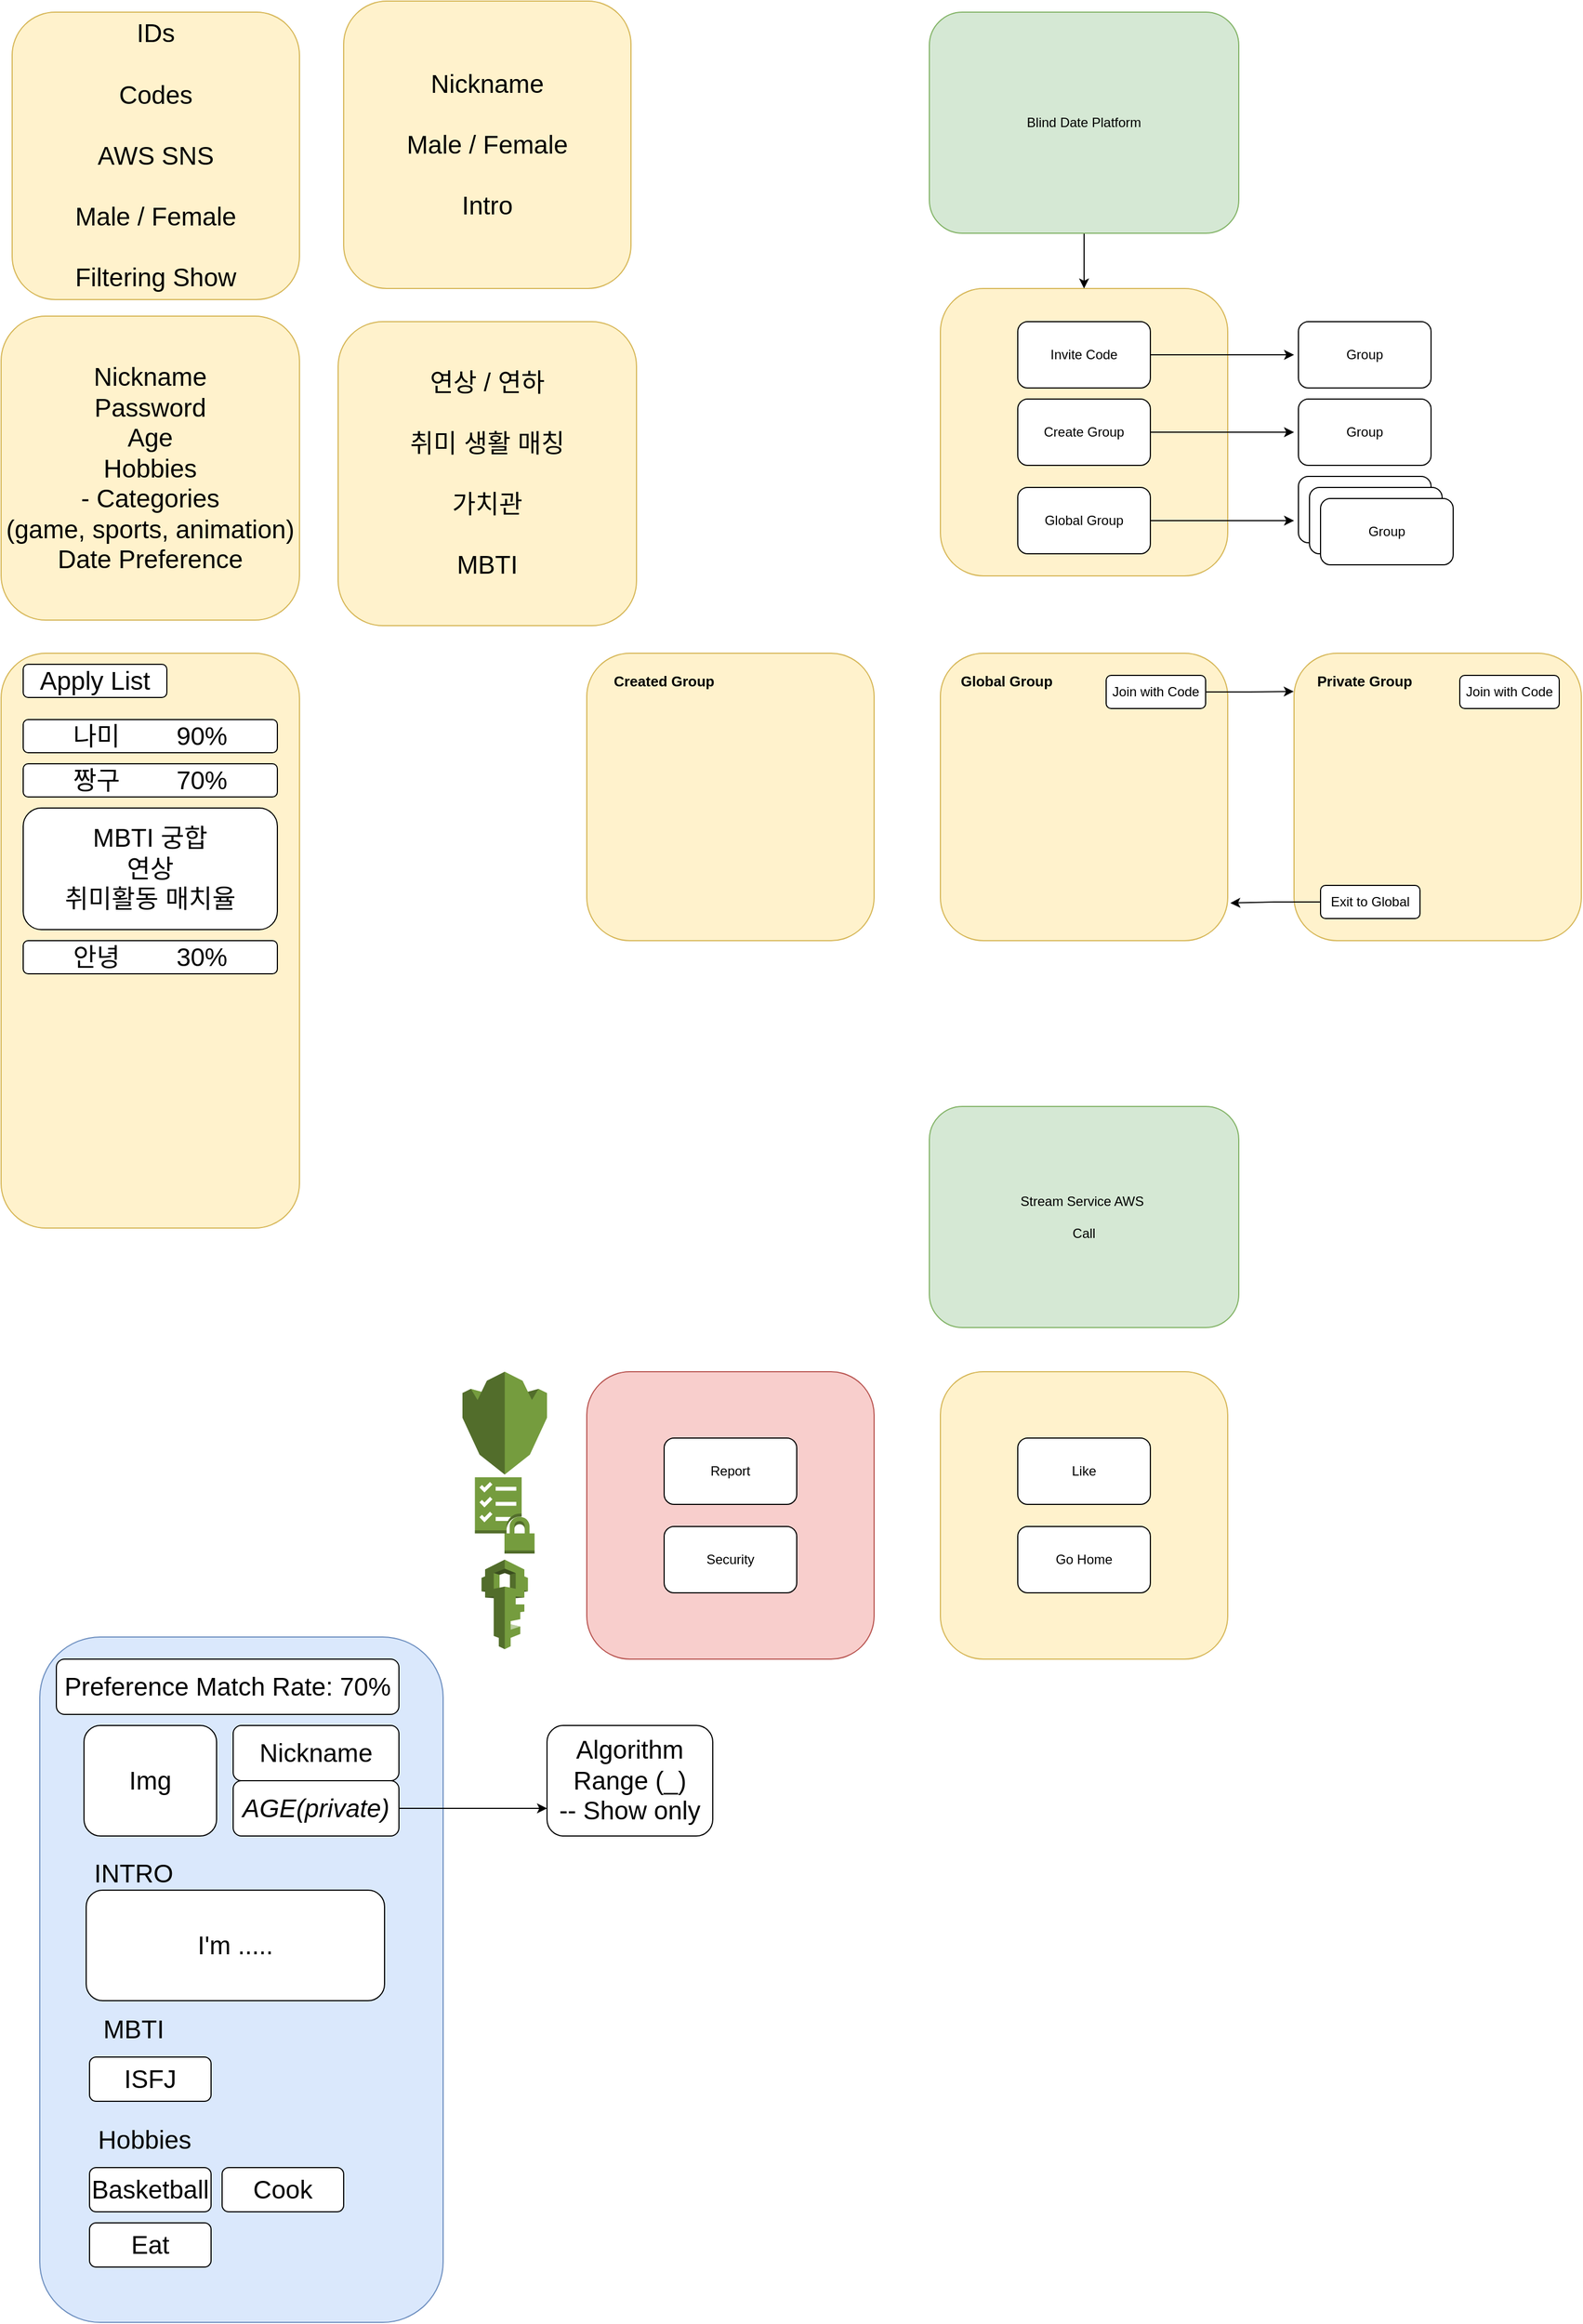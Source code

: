 <mxfile version="18.0.2" type="github">
  <diagram id="UWAthEfEnvusqKB0UQxu" name="Page-1">
    <mxGraphModel dx="2310" dy="781" grid="1" gridSize="10" guides="1" tooltips="1" connect="1" arrows="1" fold="1" page="1" pageScale="1" pageWidth="827" pageHeight="1169" math="0" shadow="0">
      <root>
        <mxCell id="0" />
        <mxCell id="1" parent="0" />
        <mxCell id="966YcsSU23yooCnuJUwa-8" value="" style="rounded=1;whiteSpace=wrap;html=1;fillColor=#fff2cc;strokeColor=#d6b656;" parent="1" vertex="1">
          <mxGeometry x="90" y="300" width="260" height="260" as="geometry" />
        </mxCell>
        <mxCell id="966YcsSU23yooCnuJUwa-1" value="Group" style="rounded=1;whiteSpace=wrap;html=1;" parent="1" vertex="1">
          <mxGeometry x="414" y="470" width="120" height="60" as="geometry" />
        </mxCell>
        <mxCell id="966YcsSU23yooCnuJUwa-9" style="edgeStyle=orthogonalEdgeStyle;rounded=0;orthogonalLoop=1;jettySize=auto;html=1;entryX=0.5;entryY=0;entryDx=0;entryDy=0;" parent="1" source="966YcsSU23yooCnuJUwa-3" target="966YcsSU23yooCnuJUwa-8" edge="1">
          <mxGeometry relative="1" as="geometry" />
        </mxCell>
        <mxCell id="966YcsSU23yooCnuJUwa-3" value="Blind Date Platform" style="rounded=1;whiteSpace=wrap;html=1;fillColor=#d5e8d4;strokeColor=#82b366;" parent="1" vertex="1">
          <mxGeometry x="80" y="50" width="280" height="200" as="geometry" />
        </mxCell>
        <mxCell id="966YcsSU23yooCnuJUwa-4" value="Group" style="rounded=1;whiteSpace=wrap;html=1;" parent="1" vertex="1">
          <mxGeometry x="424" y="480" width="120" height="60" as="geometry" />
        </mxCell>
        <mxCell id="966YcsSU23yooCnuJUwa-5" value="Group" style="rounded=1;whiteSpace=wrap;html=1;" parent="1" vertex="1">
          <mxGeometry x="434" y="490" width="120" height="60" as="geometry" />
        </mxCell>
        <mxCell id="966YcsSU23yooCnuJUwa-17" style="edgeStyle=orthogonalEdgeStyle;rounded=0;orthogonalLoop=1;jettySize=auto;html=1;" parent="1" source="966YcsSU23yooCnuJUwa-6" edge="1">
          <mxGeometry relative="1" as="geometry">
            <mxPoint x="410" y="360" as="targetPoint" />
          </mxGeometry>
        </mxCell>
        <mxCell id="966YcsSU23yooCnuJUwa-6" value="Invite Code" style="rounded=1;whiteSpace=wrap;html=1;" parent="1" vertex="1">
          <mxGeometry x="160" y="330" width="120" height="60" as="geometry" />
        </mxCell>
        <mxCell id="966YcsSU23yooCnuJUwa-13" style="edgeStyle=orthogonalEdgeStyle;rounded=0;orthogonalLoop=1;jettySize=auto;html=1;" parent="1" source="966YcsSU23yooCnuJUwa-7" edge="1">
          <mxGeometry relative="1" as="geometry">
            <mxPoint x="410" y="510" as="targetPoint" />
            <Array as="points" />
          </mxGeometry>
        </mxCell>
        <mxCell id="966YcsSU23yooCnuJUwa-7" value="Global Group" style="rounded=1;whiteSpace=wrap;html=1;" parent="1" vertex="1">
          <mxGeometry x="160" y="480" width="120" height="60" as="geometry" />
        </mxCell>
        <mxCell id="966YcsSU23yooCnuJUwa-11" value="Group" style="rounded=1;whiteSpace=wrap;html=1;" parent="1" vertex="1">
          <mxGeometry x="414" y="330" width="120" height="60" as="geometry" />
        </mxCell>
        <mxCell id="966YcsSU23yooCnuJUwa-16" style="edgeStyle=orthogonalEdgeStyle;rounded=0;orthogonalLoop=1;jettySize=auto;html=1;" parent="1" source="966YcsSU23yooCnuJUwa-14" edge="1">
          <mxGeometry relative="1" as="geometry">
            <mxPoint x="410" y="430" as="targetPoint" />
          </mxGeometry>
        </mxCell>
        <mxCell id="966YcsSU23yooCnuJUwa-14" value="Create Group" style="rounded=1;whiteSpace=wrap;html=1;" parent="1" vertex="1">
          <mxGeometry x="160" y="400" width="120" height="60" as="geometry" />
        </mxCell>
        <mxCell id="966YcsSU23yooCnuJUwa-15" value="Group" style="rounded=1;whiteSpace=wrap;html=1;" parent="1" vertex="1">
          <mxGeometry x="414" y="400" width="120" height="60" as="geometry" />
        </mxCell>
        <mxCell id="966YcsSU23yooCnuJUwa-18" value="" style="rounded=1;whiteSpace=wrap;html=1;fillColor=#fff2cc;strokeColor=#d6b656;" parent="1" vertex="1">
          <mxGeometry x="90" y="630" width="260" height="260" as="geometry" />
        </mxCell>
        <mxCell id="966YcsSU23yooCnuJUwa-19" value="Global Group" style="text;html=1;strokeColor=none;fillColor=none;align=center;verticalAlign=middle;whiteSpace=wrap;rounded=0;fontSize=13;fontStyle=1" parent="1" vertex="1">
          <mxGeometry x="100" y="640" width="100" height="30" as="geometry" />
        </mxCell>
        <mxCell id="966YcsSU23yooCnuJUwa-20" value="" style="rounded=1;whiteSpace=wrap;html=1;fillColor=#fff2cc;strokeColor=#d6b656;" parent="1" vertex="1">
          <mxGeometry x="410" y="630" width="260" height="260" as="geometry" />
        </mxCell>
        <mxCell id="966YcsSU23yooCnuJUwa-26" style="edgeStyle=orthogonalEdgeStyle;rounded=0;orthogonalLoop=1;jettySize=auto;html=1;entryX=-0.001;entryY=0.133;entryDx=0;entryDy=0;entryPerimeter=0;fontSize=13;" parent="1" source="966YcsSU23yooCnuJUwa-21" target="966YcsSU23yooCnuJUwa-20" edge="1">
          <mxGeometry relative="1" as="geometry" />
        </mxCell>
        <mxCell id="966YcsSU23yooCnuJUwa-21" value="Join with Code" style="rounded=1;whiteSpace=wrap;html=1;" parent="1" vertex="1">
          <mxGeometry x="240" y="650" width="90" height="30" as="geometry" />
        </mxCell>
        <mxCell id="966YcsSU23yooCnuJUwa-22" value="Private Group" style="text;html=1;strokeColor=none;fillColor=none;align=center;verticalAlign=middle;whiteSpace=wrap;rounded=0;fontSize=13;fontStyle=1" parent="1" vertex="1">
          <mxGeometry x="424" y="640" width="100" height="30" as="geometry" />
        </mxCell>
        <mxCell id="966YcsSU23yooCnuJUwa-23" value="Join with Code" style="rounded=1;whiteSpace=wrap;html=1;" parent="1" vertex="1">
          <mxGeometry x="560" y="650" width="90" height="30" as="geometry" />
        </mxCell>
        <mxCell id="966YcsSU23yooCnuJUwa-25" style="edgeStyle=orthogonalEdgeStyle;rounded=0;orthogonalLoop=1;jettySize=auto;html=1;entryX=1.009;entryY=0.869;entryDx=0;entryDy=0;entryPerimeter=0;fontSize=13;" parent="1" source="966YcsSU23yooCnuJUwa-24" target="966YcsSU23yooCnuJUwa-18" edge="1">
          <mxGeometry relative="1" as="geometry" />
        </mxCell>
        <mxCell id="966YcsSU23yooCnuJUwa-24" value="Exit to Global" style="rounded=1;whiteSpace=wrap;html=1;" parent="1" vertex="1">
          <mxGeometry x="434" y="840" width="90" height="30" as="geometry" />
        </mxCell>
        <mxCell id="966YcsSU23yooCnuJUwa-27" value="" style="rounded=1;whiteSpace=wrap;html=1;fillColor=#fff2cc;strokeColor=#d6b656;" parent="1" vertex="1">
          <mxGeometry x="-230" y="630" width="260" height="260" as="geometry" />
        </mxCell>
        <mxCell id="966YcsSU23yooCnuJUwa-28" value="Created Group" style="text;html=1;strokeColor=none;fillColor=none;align=center;verticalAlign=middle;whiteSpace=wrap;rounded=0;fontSize=13;fontStyle=1" parent="1" vertex="1">
          <mxGeometry x="-210" y="640" width="100" height="30" as="geometry" />
        </mxCell>
        <mxCell id="uqh4ohvTvn3v8WirCAKk-1" value="" style="rounded=1;whiteSpace=wrap;html=1;fillColor=#fff2cc;strokeColor=#d6b656;" vertex="1" parent="1">
          <mxGeometry x="90" y="1280" width="260" height="260" as="geometry" />
        </mxCell>
        <mxCell id="uqh4ohvTvn3v8WirCAKk-2" value="Stream Service AWS&amp;nbsp;&lt;br&gt;&lt;br&gt;Call" style="rounded=1;whiteSpace=wrap;html=1;fillColor=#d5e8d4;strokeColor=#82b366;" vertex="1" parent="1">
          <mxGeometry x="80" y="1040" width="280" height="200" as="geometry" />
        </mxCell>
        <mxCell id="uqh4ohvTvn3v8WirCAKk-3" value="Like" style="rounded=1;whiteSpace=wrap;html=1;" vertex="1" parent="1">
          <mxGeometry x="160" y="1340" width="120" height="60" as="geometry" />
        </mxCell>
        <mxCell id="uqh4ohvTvn3v8WirCAKk-4" value="Go Home" style="rounded=1;whiteSpace=wrap;html=1;" vertex="1" parent="1">
          <mxGeometry x="160" y="1420" width="120" height="60" as="geometry" />
        </mxCell>
        <mxCell id="uqh4ohvTvn3v8WirCAKk-5" value="" style="rounded=1;whiteSpace=wrap;html=1;fillColor=#f8cecc;strokeColor=#b85450;" vertex="1" parent="1">
          <mxGeometry x="-230" y="1280" width="260" height="260" as="geometry" />
        </mxCell>
        <mxCell id="uqh4ohvTvn3v8WirCAKk-6" value="Report" style="rounded=1;whiteSpace=wrap;html=1;" vertex="1" parent="1">
          <mxGeometry x="-160" y="1340" width="120" height="60" as="geometry" />
        </mxCell>
        <mxCell id="uqh4ohvTvn3v8WirCAKk-7" value="Security" style="rounded=1;whiteSpace=wrap;html=1;" vertex="1" parent="1">
          <mxGeometry x="-160" y="1420" width="120" height="60" as="geometry" />
        </mxCell>
        <mxCell id="uqh4ohvTvn3v8WirCAKk-8" value="" style="outlineConnect=0;dashed=0;verticalLabelPosition=bottom;verticalAlign=top;align=center;html=1;shape=mxgraph.aws3.checklist_security;fillColor=#759C3E;gradientColor=none;" vertex="1" parent="1">
          <mxGeometry x="-331.25" y="1375.5" width="54" height="69" as="geometry" />
        </mxCell>
        <mxCell id="uqh4ohvTvn3v8WirCAKk-9" value="" style="outlineConnect=0;dashed=0;verticalLabelPosition=bottom;verticalAlign=top;align=center;html=1;shape=mxgraph.aws3.iam;fillColor=#759C3E;gradientColor=none;" vertex="1" parent="1">
          <mxGeometry x="-325.25" y="1450" width="42" height="81" as="geometry" />
        </mxCell>
        <mxCell id="uqh4ohvTvn3v8WirCAKk-10" value="" style="outlineConnect=0;dashed=0;verticalLabelPosition=bottom;verticalAlign=top;align=center;html=1;shape=mxgraph.aws3.kms;fillColor=#759C3E;gradientColor=none;" vertex="1" parent="1">
          <mxGeometry x="-342.5" y="1280" width="76.5" height="93" as="geometry" />
        </mxCell>
        <mxCell id="uqh4ohvTvn3v8WirCAKk-11" value="IDs&lt;br style=&quot;font-size: 23px;&quot;&gt;&lt;br style=&quot;font-size: 23px;&quot;&gt;Codes&lt;br style=&quot;font-size: 23px;&quot;&gt;&lt;br&gt;AWS SNS&lt;br&gt;&lt;br&gt;Male / Female&lt;br&gt;&lt;br&gt;Filtering Show" style="rounded=1;whiteSpace=wrap;html=1;fillColor=#fff2cc;strokeColor=#d6b656;fontSize=23;" vertex="1" parent="1">
          <mxGeometry x="-750" y="50" width="260" height="260" as="geometry" />
        </mxCell>
        <mxCell id="uqh4ohvTvn3v8WirCAKk-12" value="Nickname&lt;br&gt;&lt;br&gt;Male / Female&lt;br&gt;&lt;br&gt;Intro" style="rounded=1;whiteSpace=wrap;html=1;fillColor=#fff2cc;strokeColor=#d6b656;fontSize=23;" vertex="1" parent="1">
          <mxGeometry x="-450" y="40" width="260" height="260" as="geometry" />
        </mxCell>
        <mxCell id="uqh4ohvTvn3v8WirCAKk-13" value="Nickname&lt;br&gt;Password&lt;br&gt;Age&lt;br&gt;Hobbies&lt;br&gt;- Categories&lt;br&gt;(game, sports, animation)&lt;br&gt;Date Preference&lt;br&gt;" style="rounded=1;whiteSpace=wrap;html=1;fillColor=#fff2cc;strokeColor=#d6b656;fontSize=23;" vertex="1" parent="1">
          <mxGeometry x="-760" y="325" width="270" height="275" as="geometry" />
        </mxCell>
        <mxCell id="uqh4ohvTvn3v8WirCAKk-14" value="연상 / 연하&lt;br&gt;&lt;br&gt;취미 생활 매칭&lt;br&gt;&lt;br&gt;가치관&lt;br&gt;&lt;br&gt;MBTI" style="rounded=1;whiteSpace=wrap;html=1;fillColor=#fff2cc;strokeColor=#d6b656;fontSize=23;" vertex="1" parent="1">
          <mxGeometry x="-455" y="330" width="270" height="275" as="geometry" />
        </mxCell>
        <mxCell id="uqh4ohvTvn3v8WirCAKk-15" value="" style="rounded=1;whiteSpace=wrap;html=1;fillColor=#fff2cc;strokeColor=#d6b656;fontSize=23;" vertex="1" parent="1">
          <mxGeometry x="-760" y="630" width="270" height="520" as="geometry" />
        </mxCell>
        <mxCell id="uqh4ohvTvn3v8WirCAKk-17" value="Apply List" style="rounded=1;whiteSpace=wrap;html=1;fontSize=23;" vertex="1" parent="1">
          <mxGeometry x="-740" y="640" width="130" height="30" as="geometry" />
        </mxCell>
        <mxCell id="uqh4ohvTvn3v8WirCAKk-18" value="나미&amp;nbsp; &amp;nbsp; &amp;nbsp; &amp;nbsp; 90%" style="rounded=1;whiteSpace=wrap;html=1;fontSize=23;" vertex="1" parent="1">
          <mxGeometry x="-740" y="690" width="230" height="30" as="geometry" />
        </mxCell>
        <mxCell id="uqh4ohvTvn3v8WirCAKk-19" value="짱구&amp;nbsp; &amp;nbsp; &amp;nbsp; &amp;nbsp; 70%" style="rounded=1;whiteSpace=wrap;html=1;fontSize=23;" vertex="1" parent="1">
          <mxGeometry x="-740" y="730" width="230" height="30" as="geometry" />
        </mxCell>
        <mxCell id="uqh4ohvTvn3v8WirCAKk-20" value="MBTI 궁합&lt;br&gt;연상&lt;br&gt;취미활동 매치율" style="rounded=1;whiteSpace=wrap;html=1;fontSize=23;" vertex="1" parent="1">
          <mxGeometry x="-740" y="770" width="230" height="110" as="geometry" />
        </mxCell>
        <mxCell id="uqh4ohvTvn3v8WirCAKk-21" value="안녕&amp;nbsp; &amp;nbsp; &amp;nbsp; &amp;nbsp; 30%" style="rounded=1;whiteSpace=wrap;html=1;fontSize=23;" vertex="1" parent="1">
          <mxGeometry x="-740" y="890" width="230" height="30" as="geometry" />
        </mxCell>
        <mxCell id="uqh4ohvTvn3v8WirCAKk-22" value="" style="rounded=1;whiteSpace=wrap;html=1;fillColor=#dae8fc;strokeColor=#6c8ebf;fontSize=23;" vertex="1" parent="1">
          <mxGeometry x="-725" y="1520" width="365" height="620" as="geometry" />
        </mxCell>
        <mxCell id="uqh4ohvTvn3v8WirCAKk-23" value="Img" style="rounded=1;whiteSpace=wrap;html=1;fontSize=23;" vertex="1" parent="1">
          <mxGeometry x="-685" y="1600" width="120" height="100" as="geometry" />
        </mxCell>
        <mxCell id="uqh4ohvTvn3v8WirCAKk-24" value="Nickname&lt;span style=&quot;color: rgba(0, 0, 0, 0); font-family: monospace; font-size: 0px; text-align: start;&quot;&gt;A%3CmxGraphModel%3E%3Croot%3E%3CmxCell%20id%3D%220%22%2F%3E%3CmxCell%20id%3D%221%22%20parent%3D%220%22%2F%3E%3CmxCell%20id%3D%222%22%20value%3D%22%22%20style%3D%22rounded%3D1%3BwhiteSpace%3Dwrap%3Bhtml%3D1%3BfontSize%3D23%3B%22%20vertex%3D%221%22%20parent%3D%221%22%3E%3CmxGeometry%20x%3D%22-685%22%20y%3D%221570%22%20width%3D%22120%22%20height%3D%22100%22%20as%3D%22geometry%22%2F%3E%3C%2FmxCell%3E%3C%2Froot%3E%3C%2FmxGraphModel%3E&lt;/span&gt;" style="rounded=1;whiteSpace=wrap;html=1;fontSize=23;" vertex="1" parent="1">
          <mxGeometry x="-550" y="1600" width="150" height="50" as="geometry" />
        </mxCell>
        <mxCell id="uqh4ohvTvn3v8WirCAKk-25" value="ISFJ" style="rounded=1;whiteSpace=wrap;html=1;fontSize=23;" vertex="1" parent="1">
          <mxGeometry x="-680" y="1900" width="110" height="40" as="geometry" />
        </mxCell>
        <mxCell id="uqh4ohvTvn3v8WirCAKk-26" value="MBTI" style="text;html=1;strokeColor=none;fillColor=none;align=center;verticalAlign=middle;whiteSpace=wrap;rounded=0;fontSize=23;" vertex="1" parent="1">
          <mxGeometry x="-695" y="1860" width="110" height="30" as="geometry" />
        </mxCell>
        <mxCell id="uqh4ohvTvn3v8WirCAKk-28" value="Hobbies" style="text;html=1;strokeColor=none;fillColor=none;align=center;verticalAlign=middle;whiteSpace=wrap;rounded=0;fontSize=23;" vertex="1" parent="1">
          <mxGeometry x="-685" y="1960" width="110" height="30" as="geometry" />
        </mxCell>
        <mxCell id="uqh4ohvTvn3v8WirCAKk-29" value="Basketball" style="rounded=1;whiteSpace=wrap;html=1;fontSize=23;" vertex="1" parent="1">
          <mxGeometry x="-680" y="2000" width="110" height="40" as="geometry" />
        </mxCell>
        <mxCell id="uqh4ohvTvn3v8WirCAKk-30" value="Cook" style="rounded=1;whiteSpace=wrap;html=1;fontSize=23;" vertex="1" parent="1">
          <mxGeometry x="-560" y="2000" width="110" height="40" as="geometry" />
        </mxCell>
        <mxCell id="uqh4ohvTvn3v8WirCAKk-31" value="Eat" style="rounded=1;whiteSpace=wrap;html=1;fontSize=23;" vertex="1" parent="1">
          <mxGeometry x="-680" y="2050" width="110" height="40" as="geometry" />
        </mxCell>
        <mxCell id="uqh4ohvTvn3v8WirCAKk-32" value="I&#39;m ....." style="rounded=1;whiteSpace=wrap;html=1;fontSize=23;" vertex="1" parent="1">
          <mxGeometry x="-683" y="1749" width="270" height="100" as="geometry" />
        </mxCell>
        <mxCell id="uqh4ohvTvn3v8WirCAKk-33" value="INTRO" style="text;html=1;strokeColor=none;fillColor=none;align=center;verticalAlign=middle;whiteSpace=wrap;rounded=0;fontSize=23;" vertex="1" parent="1">
          <mxGeometry x="-695" y="1719" width="110" height="30" as="geometry" />
        </mxCell>
        <mxCell id="uqh4ohvTvn3v8WirCAKk-34" value="Preference Match Rate: 70%" style="rounded=1;whiteSpace=wrap;html=1;fontSize=23;" vertex="1" parent="1">
          <mxGeometry x="-710" y="1540" width="310" height="50" as="geometry" />
        </mxCell>
        <mxCell id="uqh4ohvTvn3v8WirCAKk-40" style="edgeStyle=orthogonalEdgeStyle;rounded=0;orthogonalLoop=1;jettySize=auto;html=1;entryX=0;entryY=0.75;entryDx=0;entryDy=0;fontSize=23;" edge="1" parent="1" source="uqh4ohvTvn3v8WirCAKk-38" target="uqh4ohvTvn3v8WirCAKk-39">
          <mxGeometry relative="1" as="geometry" />
        </mxCell>
        <mxCell id="uqh4ohvTvn3v8WirCAKk-38" value="AGE(private)" style="rounded=1;whiteSpace=wrap;html=1;fontSize=23;labelBorderColor=none;fontStyle=2" vertex="1" parent="1">
          <mxGeometry x="-550" y="1650" width="150" height="50" as="geometry" />
        </mxCell>
        <mxCell id="uqh4ohvTvn3v8WirCAKk-39" value="Algorithm&lt;br&gt;Range (_)&lt;br&gt;-- Show only" style="rounded=1;whiteSpace=wrap;html=1;fontSize=23;" vertex="1" parent="1">
          <mxGeometry x="-266" y="1600" width="150" height="100" as="geometry" />
        </mxCell>
      </root>
    </mxGraphModel>
  </diagram>
</mxfile>
